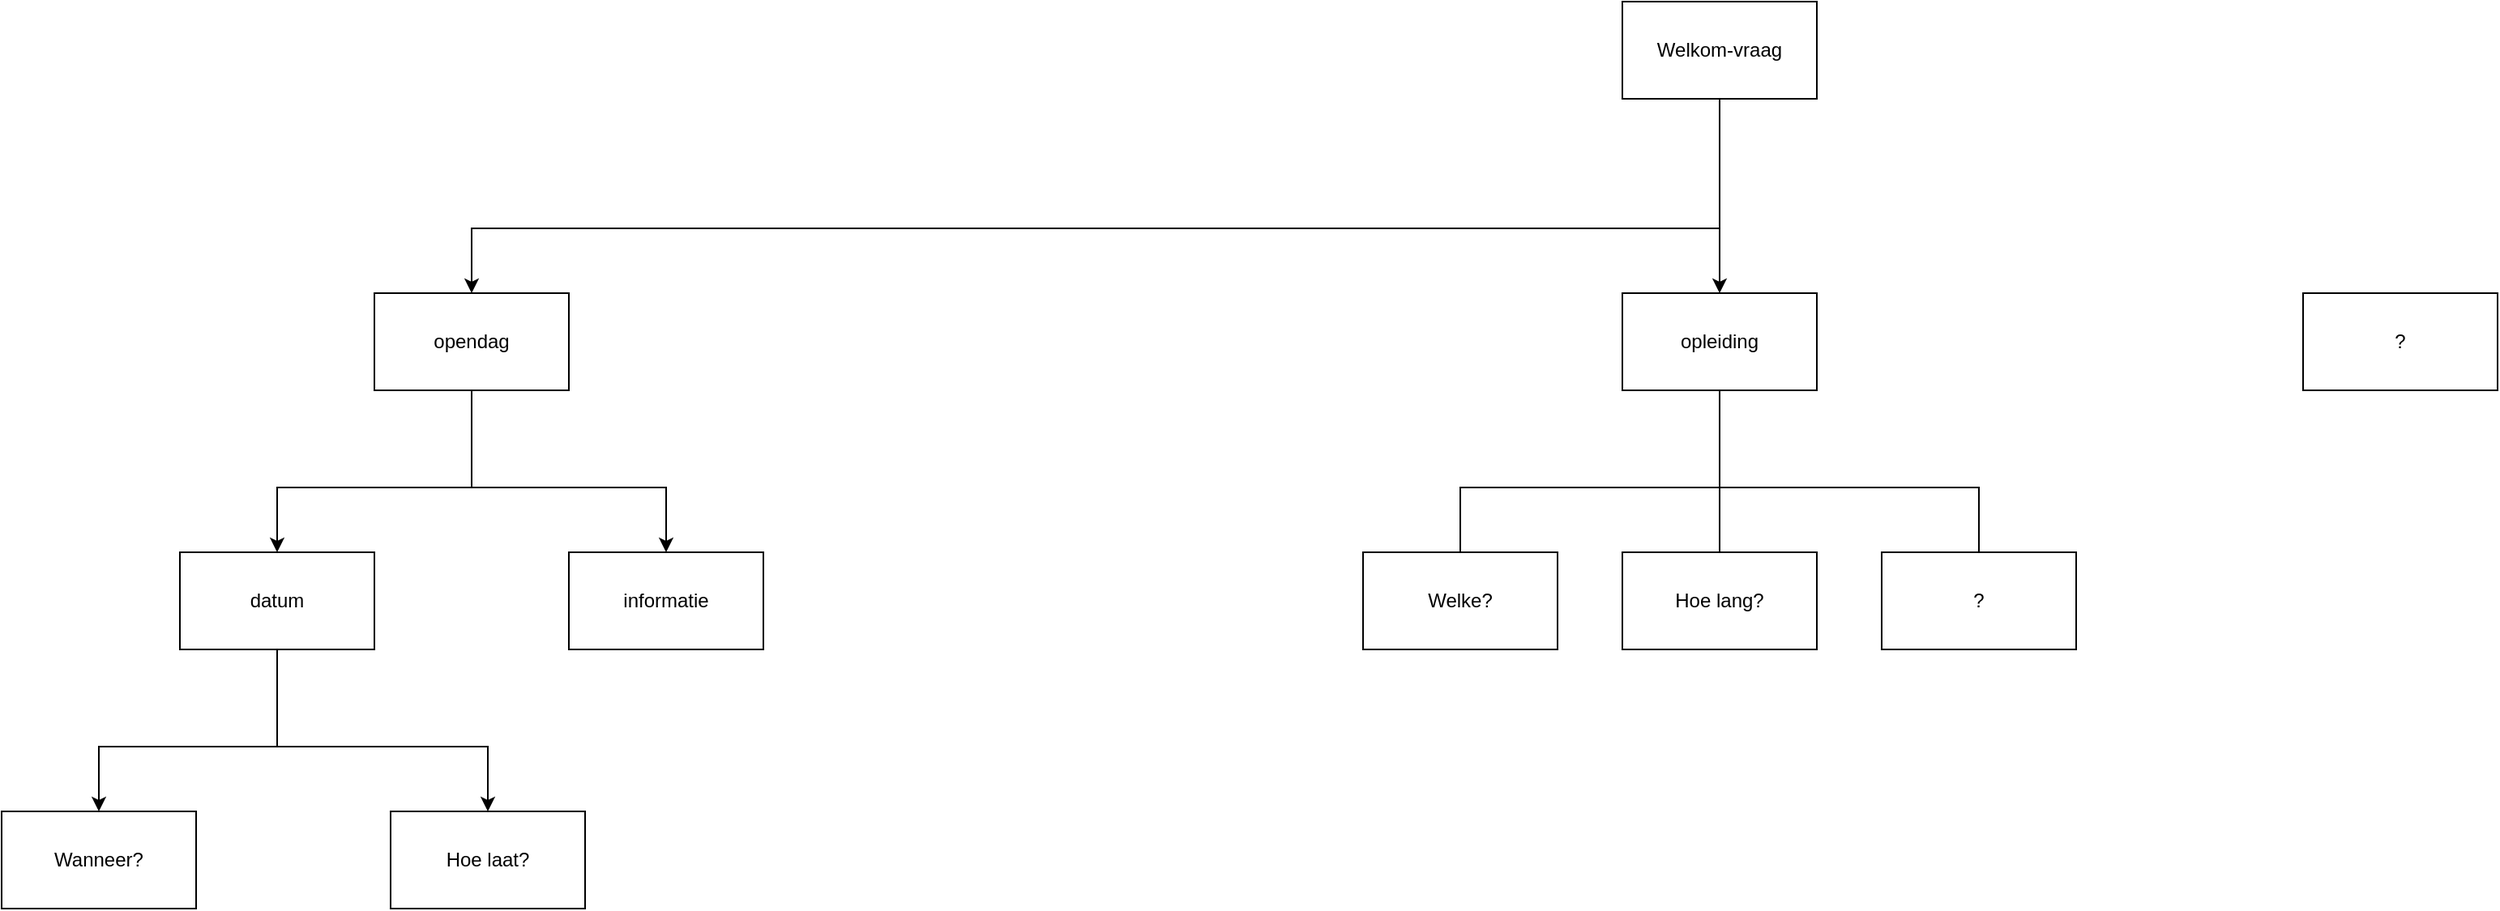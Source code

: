 <mxfile version="22.1.2" type="device">
  <diagram name="Page-1" id="ib84BT0YMZLmXDvviUqj">
    <mxGraphModel dx="3008" dy="899" grid="1" gridSize="10" guides="1" tooltips="1" connect="1" arrows="1" fold="1" page="1" pageScale="1" pageWidth="827" pageHeight="1169" math="0" shadow="0">
      <root>
        <mxCell id="0" />
        <mxCell id="1" parent="0" />
        <mxCell id="8z1fkxkdhjhxzu_1mDYb-1" value="Welkom-vraag" style="rounded=0;whiteSpace=wrap;html=1;" parent="1" vertex="1">
          <mxGeometry x="140" y="20" width="120" height="60" as="geometry" />
        </mxCell>
        <mxCell id="8z1fkxkdhjhxzu_1mDYb-2" value="opendag" style="rounded=0;whiteSpace=wrap;html=1;" parent="1" vertex="1">
          <mxGeometry x="-630" y="200" width="120" height="60" as="geometry" />
        </mxCell>
        <mxCell id="8z1fkxkdhjhxzu_1mDYb-3" value="opleiding" style="rounded=0;whiteSpace=wrap;html=1;" parent="1" vertex="1">
          <mxGeometry x="140" y="200" width="120" height="60" as="geometry" />
        </mxCell>
        <mxCell id="8z1fkxkdhjhxzu_1mDYb-4" value="?" style="rounded=0;whiteSpace=wrap;html=1;" parent="1" vertex="1">
          <mxGeometry x="560" y="200" width="120" height="60" as="geometry" />
        </mxCell>
        <mxCell id="8z1fkxkdhjhxzu_1mDYb-5" value="datum" style="rounded=0;whiteSpace=wrap;html=1;" parent="1" vertex="1">
          <mxGeometry x="-750" y="360" width="120" height="60" as="geometry" />
        </mxCell>
        <mxCell id="8z1fkxkdhjhxzu_1mDYb-7" value="informatie" style="rounded=0;whiteSpace=wrap;html=1;" parent="1" vertex="1">
          <mxGeometry x="-510" y="360" width="120" height="60" as="geometry" />
        </mxCell>
        <mxCell id="8z1fkxkdhjhxzu_1mDYb-12" value="Wanneer?" style="rounded=0;whiteSpace=wrap;html=1;" parent="1" vertex="1">
          <mxGeometry x="-860" y="520" width="120" height="60" as="geometry" />
        </mxCell>
        <mxCell id="8z1fkxkdhjhxzu_1mDYb-14" value="Hoe laat?" style="rounded=0;whiteSpace=wrap;html=1;" parent="1" vertex="1">
          <mxGeometry x="-620" y="520" width="120" height="60" as="geometry" />
        </mxCell>
        <mxCell id="8z1fkxkdhjhxzu_1mDYb-22" value="Welke?" style="rounded=0;whiteSpace=wrap;html=1;" parent="1" vertex="1">
          <mxGeometry x="-20" y="360" width="120" height="60" as="geometry" />
        </mxCell>
        <mxCell id="8z1fkxkdhjhxzu_1mDYb-23" value="Hoe lang?" style="rounded=0;whiteSpace=wrap;html=1;" parent="1" vertex="1">
          <mxGeometry x="140" y="360" width="120" height="60" as="geometry" />
        </mxCell>
        <mxCell id="8z1fkxkdhjhxzu_1mDYb-24" value="?" style="rounded=0;whiteSpace=wrap;html=1;" parent="1" vertex="1">
          <mxGeometry x="300" y="360" width="120" height="60" as="geometry" />
        </mxCell>
        <mxCell id="8z1fkxkdhjhxzu_1mDYb-25" value="" style="endArrow=none;html=1;rounded=0;entryX=0.5;entryY=1;entryDx=0;entryDy=0;exitX=0.5;exitY=0;exitDx=0;exitDy=0;" parent="1" source="8z1fkxkdhjhxzu_1mDYb-22" target="8z1fkxkdhjhxzu_1mDYb-3" edge="1">
          <mxGeometry width="50" height="50" relative="1" as="geometry">
            <mxPoint x="200" y="520" as="sourcePoint" />
            <mxPoint x="250" y="470" as="targetPoint" />
            <Array as="points">
              <mxPoint x="40" y="320" />
              <mxPoint x="200" y="320" />
            </Array>
          </mxGeometry>
        </mxCell>
        <mxCell id="8z1fkxkdhjhxzu_1mDYb-26" value="" style="endArrow=none;html=1;rounded=0;entryX=0.5;entryY=1;entryDx=0;entryDy=0;exitX=0.5;exitY=0;exitDx=0;exitDy=0;" parent="1" source="8z1fkxkdhjhxzu_1mDYb-23" target="8z1fkxkdhjhxzu_1mDYb-3" edge="1">
          <mxGeometry width="50" height="50" relative="1" as="geometry">
            <mxPoint x="260" y="330" as="sourcePoint" />
            <mxPoint x="250" y="470" as="targetPoint" />
          </mxGeometry>
        </mxCell>
        <mxCell id="8z1fkxkdhjhxzu_1mDYb-27" value="" style="endArrow=none;html=1;rounded=0;entryX=0.5;entryY=1;entryDx=0;entryDy=0;exitX=0.5;exitY=0;exitDx=0;exitDy=0;" parent="1" source="8z1fkxkdhjhxzu_1mDYb-24" target="8z1fkxkdhjhxzu_1mDYb-3" edge="1">
          <mxGeometry width="50" height="50" relative="1" as="geometry">
            <mxPoint x="200" y="520" as="sourcePoint" />
            <mxPoint x="250" y="470" as="targetPoint" />
            <Array as="points">
              <mxPoint x="360" y="320" />
              <mxPoint x="200" y="320" />
            </Array>
          </mxGeometry>
        </mxCell>
        <mxCell id="cjTrmgC5eupXBIBTEx_7-1" value="" style="endArrow=classic;html=1;rounded=0;exitX=0.5;exitY=1;exitDx=0;exitDy=0;entryX=0.5;entryY=0;entryDx=0;entryDy=0;" edge="1" parent="1" source="8z1fkxkdhjhxzu_1mDYb-1" target="8z1fkxkdhjhxzu_1mDYb-2">
          <mxGeometry width="50" height="50" relative="1" as="geometry">
            <mxPoint x="-240" y="230" as="sourcePoint" />
            <mxPoint x="-40" y="260" as="targetPoint" />
            <Array as="points">
              <mxPoint x="200" y="160" />
              <mxPoint x="-570" y="160" />
            </Array>
          </mxGeometry>
        </mxCell>
        <mxCell id="cjTrmgC5eupXBIBTEx_7-2" value="" style="endArrow=classic;html=1;rounded=0;exitX=0.5;exitY=1;exitDx=0;exitDy=0;entryX=0.5;entryY=0;entryDx=0;entryDy=0;" edge="1" parent="1" source="8z1fkxkdhjhxzu_1mDYb-2" target="8z1fkxkdhjhxzu_1mDYb-5">
          <mxGeometry width="50" height="50" relative="1" as="geometry">
            <mxPoint x="-400" y="350" as="sourcePoint" />
            <mxPoint x="-350" y="300" as="targetPoint" />
            <Array as="points">
              <mxPoint x="-570" y="320" />
              <mxPoint x="-690" y="320" />
            </Array>
          </mxGeometry>
        </mxCell>
        <mxCell id="cjTrmgC5eupXBIBTEx_7-3" value="" style="endArrow=classic;html=1;rounded=0;entryX=0.5;entryY=0;entryDx=0;entryDy=0;exitX=0.5;exitY=1;exitDx=0;exitDy=0;" edge="1" parent="1" source="8z1fkxkdhjhxzu_1mDYb-2" target="8z1fkxkdhjhxzu_1mDYb-7">
          <mxGeometry width="50" height="50" relative="1" as="geometry">
            <mxPoint x="-340" y="260" as="sourcePoint" />
            <mxPoint x="-310" y="340" as="targetPoint" />
            <Array as="points">
              <mxPoint x="-570" y="320" />
              <mxPoint x="-450" y="320" />
            </Array>
          </mxGeometry>
        </mxCell>
        <mxCell id="cjTrmgC5eupXBIBTEx_7-5" value="" style="endArrow=classic;html=1;rounded=0;exitX=0.5;exitY=1;exitDx=0;exitDy=0;entryX=0.5;entryY=0;entryDx=0;entryDy=0;" edge="1" parent="1" source="8z1fkxkdhjhxzu_1mDYb-1" target="8z1fkxkdhjhxzu_1mDYb-3">
          <mxGeometry width="50" height="50" relative="1" as="geometry">
            <mxPoint x="380" y="370" as="sourcePoint" />
            <mxPoint x="430" y="320" as="targetPoint" />
          </mxGeometry>
        </mxCell>
        <mxCell id="cjTrmgC5eupXBIBTEx_7-7" value="" style="endArrow=classic;html=1;rounded=0;exitX=0.5;exitY=1;exitDx=0;exitDy=0;entryX=0.5;entryY=0;entryDx=0;entryDy=0;" edge="1" parent="1" source="8z1fkxkdhjhxzu_1mDYb-5" target="8z1fkxkdhjhxzu_1mDYb-12">
          <mxGeometry width="50" height="50" relative="1" as="geometry">
            <mxPoint x="-500" y="480" as="sourcePoint" />
            <mxPoint x="-450" y="430" as="targetPoint" />
            <Array as="points">
              <mxPoint x="-690" y="480" />
              <mxPoint x="-800" y="480" />
            </Array>
          </mxGeometry>
        </mxCell>
        <mxCell id="cjTrmgC5eupXBIBTEx_7-8" value="" style="endArrow=classic;html=1;rounded=0;exitX=0.5;exitY=1;exitDx=0;exitDy=0;entryX=0.5;entryY=0;entryDx=0;entryDy=0;" edge="1" parent="1" source="8z1fkxkdhjhxzu_1mDYb-5" target="8z1fkxkdhjhxzu_1mDYb-14">
          <mxGeometry width="50" height="50" relative="1" as="geometry">
            <mxPoint x="-480" y="480" as="sourcePoint" />
            <mxPoint x="-430" y="430" as="targetPoint" />
            <Array as="points">
              <mxPoint x="-690" y="480" />
              <mxPoint x="-560" y="480" />
            </Array>
          </mxGeometry>
        </mxCell>
      </root>
    </mxGraphModel>
  </diagram>
</mxfile>
